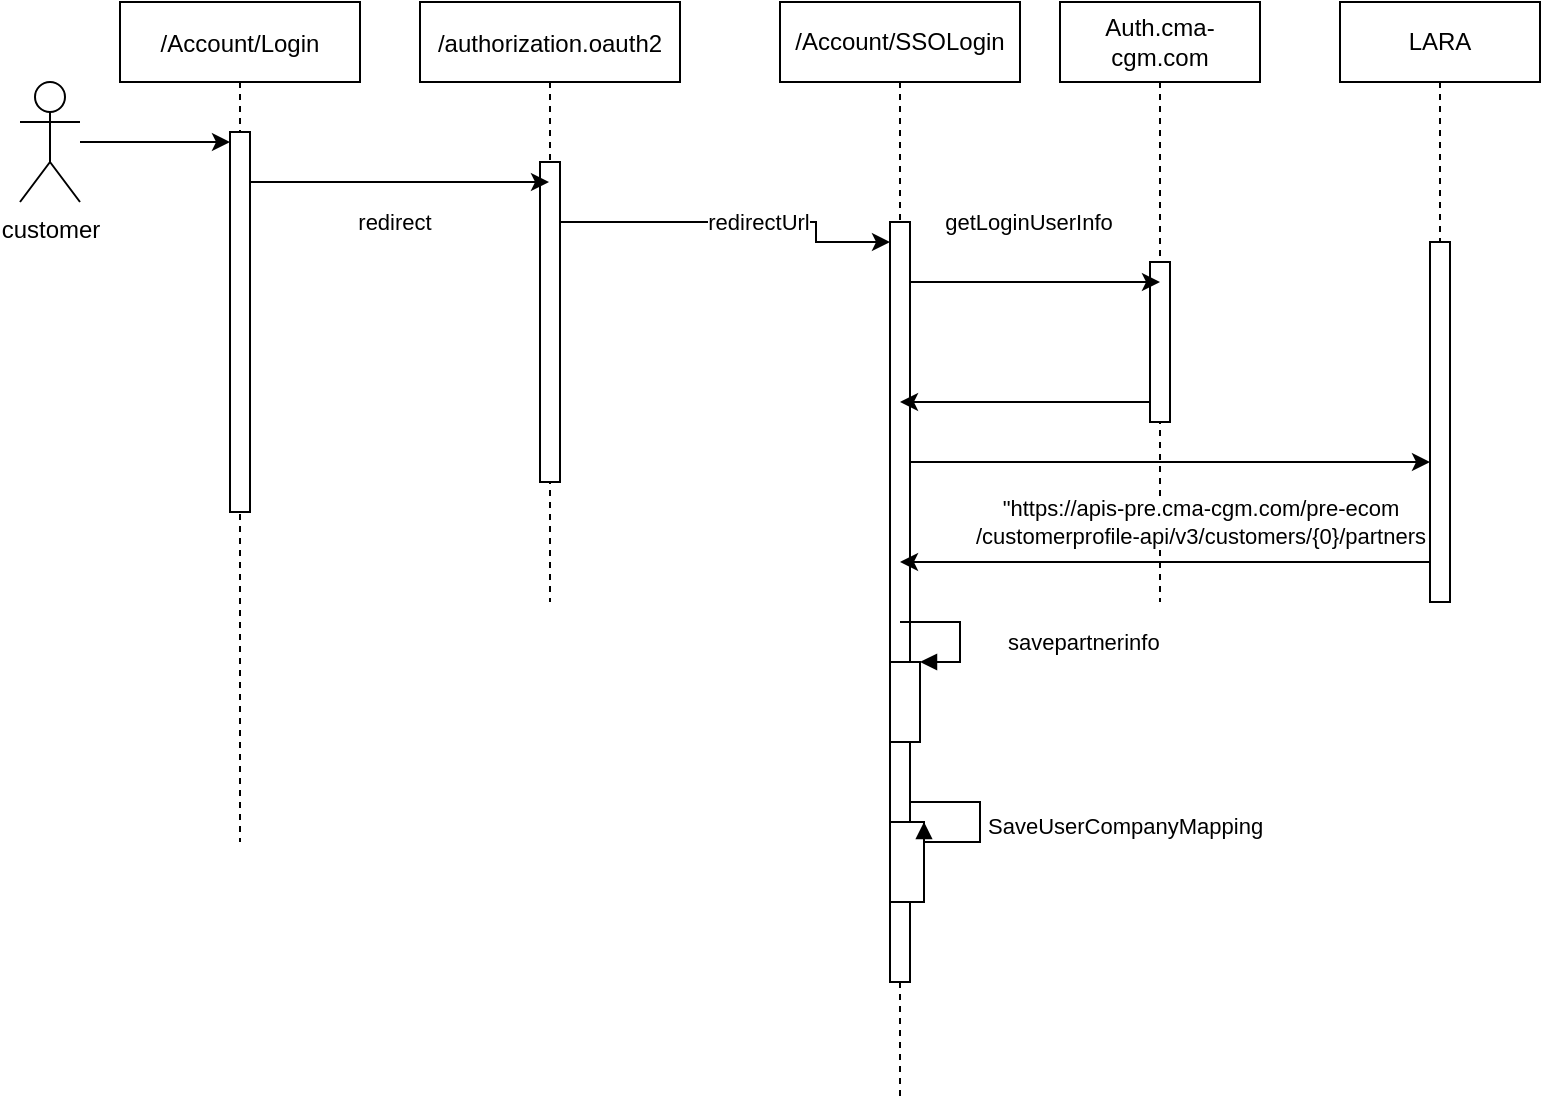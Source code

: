 <mxfile version="20.6.0" type="github">
  <diagram id="kgpKYQtTHZ0yAKxKKP6v" name="Page-1">
    <mxGraphModel dx="1422" dy="738" grid="1" gridSize="10" guides="1" tooltips="1" connect="1" arrows="1" fold="1" page="1" pageScale="1" pageWidth="850" pageHeight="1100" math="0" shadow="0">
      <root>
        <mxCell id="0" />
        <mxCell id="1" parent="0" />
        <mxCell id="3nuBFxr9cyL0pnOWT2aG-1" value="/Account/Login" style="shape=umlLifeline;perimeter=lifelinePerimeter;container=1;collapsible=0;recursiveResize=0;rounded=0;shadow=0;strokeWidth=1;" parent="1" vertex="1">
          <mxGeometry x="120" y="80" width="120" height="420" as="geometry" />
        </mxCell>
        <mxCell id="3nuBFxr9cyL0pnOWT2aG-2" value="" style="points=[];perimeter=orthogonalPerimeter;rounded=0;shadow=0;strokeWidth=1;" parent="3nuBFxr9cyL0pnOWT2aG-1" vertex="1">
          <mxGeometry x="55" y="65" width="10" height="190" as="geometry" />
        </mxCell>
        <mxCell id="3nuBFxr9cyL0pnOWT2aG-5" value="/authorization.oauth2" style="shape=umlLifeline;perimeter=lifelinePerimeter;container=1;collapsible=0;recursiveResize=0;rounded=0;shadow=0;strokeWidth=1;" parent="1" vertex="1">
          <mxGeometry x="270" y="80" width="130" height="300" as="geometry" />
        </mxCell>
        <mxCell id="3nuBFxr9cyL0pnOWT2aG-6" value="" style="points=[];perimeter=orthogonalPerimeter;rounded=0;shadow=0;strokeWidth=1;" parent="3nuBFxr9cyL0pnOWT2aG-5" vertex="1">
          <mxGeometry x="60" y="80" width="10" height="160" as="geometry" />
        </mxCell>
        <mxCell id="qZ4M8_aw5pfXrsbKv5BA-2" value="" style="edgeStyle=orthogonalEdgeStyle;rounded=0;orthogonalLoop=1;jettySize=auto;html=1;" edge="1" parent="1" source="qZ4M8_aw5pfXrsbKv5BA-1" target="3nuBFxr9cyL0pnOWT2aG-2">
          <mxGeometry relative="1" as="geometry">
            <Array as="points">
              <mxPoint x="150" y="150" />
              <mxPoint x="150" y="150" />
            </Array>
          </mxGeometry>
        </mxCell>
        <mxCell id="qZ4M8_aw5pfXrsbKv5BA-1" value="customer" style="shape=umlActor;verticalLabelPosition=bottom;verticalAlign=top;html=1;" vertex="1" parent="1">
          <mxGeometry x="70" y="120" width="30" height="60" as="geometry" />
        </mxCell>
        <mxCell id="qZ4M8_aw5pfXrsbKv5BA-3" style="edgeStyle=orthogonalEdgeStyle;rounded=0;orthogonalLoop=1;jettySize=auto;html=1;" edge="1" parent="1" source="3nuBFxr9cyL0pnOWT2aG-2" target="3nuBFxr9cyL0pnOWT2aG-5">
          <mxGeometry relative="1" as="geometry">
            <Array as="points">
              <mxPoint x="250" y="170" />
              <mxPoint x="250" y="170" />
            </Array>
          </mxGeometry>
        </mxCell>
        <mxCell id="qZ4M8_aw5pfXrsbKv5BA-4" value="redirect" style="edgeLabel;html=1;align=center;verticalAlign=middle;resizable=0;points=[];" vertex="1" connectable="0" parent="qZ4M8_aw5pfXrsbKv5BA-3">
          <mxGeometry x="-0.143" relative="1" as="geometry">
            <mxPoint x="8" y="20" as="offset" />
          </mxGeometry>
        </mxCell>
        <mxCell id="qZ4M8_aw5pfXrsbKv5BA-6" style="edgeStyle=orthogonalEdgeStyle;rounded=0;orthogonalLoop=1;jettySize=auto;html=1;" edge="1" parent="1" source="3nuBFxr9cyL0pnOWT2aG-6" target="qZ4M8_aw5pfXrsbKv5BA-5">
          <mxGeometry relative="1" as="geometry">
            <Array as="points">
              <mxPoint x="468" y="190" />
              <mxPoint x="468" y="200" />
            </Array>
          </mxGeometry>
        </mxCell>
        <mxCell id="qZ4M8_aw5pfXrsbKv5BA-8" value="redirectUrl" style="edgeLabel;html=1;align=center;verticalAlign=middle;resizable=0;points=[];" vertex="1" connectable="0" parent="qZ4M8_aw5pfXrsbKv5BA-6">
          <mxGeometry x="0.124" relative="1" as="geometry">
            <mxPoint as="offset" />
          </mxGeometry>
        </mxCell>
        <mxCell id="qZ4M8_aw5pfXrsbKv5BA-7" value="/Account/SSOLogin" style="shape=umlLifeline;perimeter=lifelinePerimeter;whiteSpace=wrap;html=1;container=1;collapsible=0;recursiveResize=0;outlineConnect=0;" vertex="1" parent="1">
          <mxGeometry x="450" y="80" width="120" height="550" as="geometry" />
        </mxCell>
        <mxCell id="qZ4M8_aw5pfXrsbKv5BA-5" value="" style="points=[];perimeter=orthogonalPerimeter;rounded=0;shadow=0;strokeWidth=1;" vertex="1" parent="qZ4M8_aw5pfXrsbKv5BA-7">
          <mxGeometry x="55" y="110" width="10" height="380" as="geometry" />
        </mxCell>
        <mxCell id="qZ4M8_aw5pfXrsbKv5BA-26" value="" style="html=1;points=[];perimeter=orthogonalPerimeter;" vertex="1" parent="qZ4M8_aw5pfXrsbKv5BA-7">
          <mxGeometry x="55" y="330" width="15" height="40" as="geometry" />
        </mxCell>
        <mxCell id="qZ4M8_aw5pfXrsbKv5BA-27" value="savepartnerinfo" style="edgeStyle=orthogonalEdgeStyle;html=1;align=left;spacingLeft=2;endArrow=block;rounded=0;entryX=1;entryY=0;" edge="1" target="qZ4M8_aw5pfXrsbKv5BA-26" parent="qZ4M8_aw5pfXrsbKv5BA-7">
          <mxGeometry x="0.143" y="20" relative="1" as="geometry">
            <mxPoint x="60" y="310" as="sourcePoint" />
            <Array as="points">
              <mxPoint x="90" y="310" />
            </Array>
            <mxPoint as="offset" />
          </mxGeometry>
        </mxCell>
        <mxCell id="qZ4M8_aw5pfXrsbKv5BA-28" value="" style="html=1;points=[];perimeter=orthogonalPerimeter;" vertex="1" parent="qZ4M8_aw5pfXrsbKv5BA-7">
          <mxGeometry x="55" y="410" width="17" height="40" as="geometry" />
        </mxCell>
        <mxCell id="qZ4M8_aw5pfXrsbKv5BA-29" value="SaveUserCompanyMapping" style="edgeStyle=orthogonalEdgeStyle;html=1;align=left;spacingLeft=2;endArrow=block;rounded=0;entryX=1;entryY=0;" edge="1" target="qZ4M8_aw5pfXrsbKv5BA-28" parent="qZ4M8_aw5pfXrsbKv5BA-7" source="qZ4M8_aw5pfXrsbKv5BA-5">
          <mxGeometry relative="1" as="geometry">
            <mxPoint x="70" y="400" as="sourcePoint" />
            <Array as="points">
              <mxPoint x="100" y="400" />
              <mxPoint x="100" y="420" />
            </Array>
          </mxGeometry>
        </mxCell>
        <mxCell id="qZ4M8_aw5pfXrsbKv5BA-9" value="Auth.cma-cgm.com" style="shape=umlLifeline;perimeter=lifelinePerimeter;whiteSpace=wrap;html=1;container=1;collapsible=0;recursiveResize=0;outlineConnect=0;" vertex="1" parent="1">
          <mxGeometry x="590" y="80" width="100" height="300" as="geometry" />
        </mxCell>
        <mxCell id="qZ4M8_aw5pfXrsbKv5BA-10" value="" style="points=[];perimeter=orthogonalPerimeter;rounded=0;shadow=0;strokeWidth=1;" vertex="1" parent="qZ4M8_aw5pfXrsbKv5BA-9">
          <mxGeometry x="45" y="130" width="10" height="80" as="geometry" />
        </mxCell>
        <mxCell id="qZ4M8_aw5pfXrsbKv5BA-11" style="edgeStyle=orthogonalEdgeStyle;rounded=0;orthogonalLoop=1;jettySize=auto;html=1;" edge="1" parent="1" source="qZ4M8_aw5pfXrsbKv5BA-5">
          <mxGeometry relative="1" as="geometry">
            <mxPoint x="640" y="220" as="targetPoint" />
            <Array as="points">
              <mxPoint x="636" y="220" />
            </Array>
          </mxGeometry>
        </mxCell>
        <mxCell id="qZ4M8_aw5pfXrsbKv5BA-12" value="getLoginUserInfo" style="edgeLabel;html=1;align=center;verticalAlign=middle;resizable=0;points=[];" vertex="1" connectable="0" parent="qZ4M8_aw5pfXrsbKv5BA-11">
          <mxGeometry x="-0.249" y="-4" relative="1" as="geometry">
            <mxPoint x="12" y="-34" as="offset" />
          </mxGeometry>
        </mxCell>
        <mxCell id="qZ4M8_aw5pfXrsbKv5BA-17" style="edgeStyle=orthogonalEdgeStyle;rounded=0;orthogonalLoop=1;jettySize=auto;html=1;" edge="1" parent="1" source="qZ4M8_aw5pfXrsbKv5BA-10" target="qZ4M8_aw5pfXrsbKv5BA-7">
          <mxGeometry relative="1" as="geometry">
            <Array as="points">
              <mxPoint x="610" y="280" />
              <mxPoint x="610" y="280" />
            </Array>
          </mxGeometry>
        </mxCell>
        <mxCell id="qZ4M8_aw5pfXrsbKv5BA-19" value="&quot;https://apis-pre.cma-cgm.com/pre-ecom&lt;br&gt;/customerprofile-api/v3/customers/{0}/partners" style="edgeStyle=orthogonalEdgeStyle;rounded=0;orthogonalLoop=1;jettySize=auto;html=1;" edge="1" parent="1" source="qZ4M8_aw5pfXrsbKv5BA-5" target="qZ4M8_aw5pfXrsbKv5BA-18">
          <mxGeometry x="0.115" y="-30" relative="1" as="geometry">
            <Array as="points">
              <mxPoint x="650" y="310" />
              <mxPoint x="650" y="310" />
            </Array>
            <mxPoint as="offset" />
          </mxGeometry>
        </mxCell>
        <mxCell id="qZ4M8_aw5pfXrsbKv5BA-22" value="LARA" style="shape=umlLifeline;perimeter=lifelinePerimeter;whiteSpace=wrap;html=1;container=1;collapsible=0;recursiveResize=0;outlineConnect=0;" vertex="1" parent="1">
          <mxGeometry x="730" y="80" width="100" height="300" as="geometry" />
        </mxCell>
        <mxCell id="qZ4M8_aw5pfXrsbKv5BA-18" value="" style="points=[];perimeter=orthogonalPerimeter;rounded=0;shadow=0;strokeWidth=1;" vertex="1" parent="qZ4M8_aw5pfXrsbKv5BA-22">
          <mxGeometry x="45" y="120" width="10" height="180" as="geometry" />
        </mxCell>
        <mxCell id="qZ4M8_aw5pfXrsbKv5BA-30" style="edgeStyle=orthogonalEdgeStyle;rounded=0;orthogonalLoop=1;jettySize=auto;html=1;" edge="1" parent="1" source="qZ4M8_aw5pfXrsbKv5BA-18" target="qZ4M8_aw5pfXrsbKv5BA-7">
          <mxGeometry relative="1" as="geometry">
            <Array as="points">
              <mxPoint x="590" y="360" />
              <mxPoint x="590" y="360" />
            </Array>
          </mxGeometry>
        </mxCell>
      </root>
    </mxGraphModel>
  </diagram>
</mxfile>
